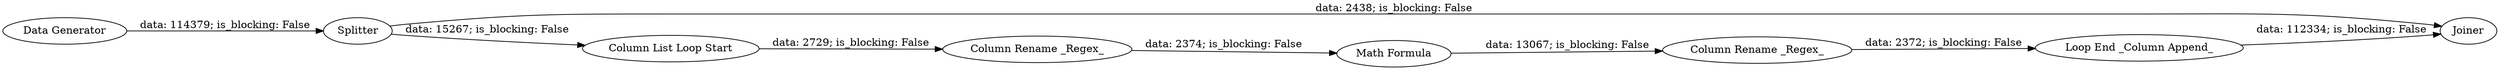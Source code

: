 digraph {
	"-3774347785995545083_1" [label="Data Generator"]
	"-3774347785995545083_9" [label=Splitter]
	"-3774347785995545083_3" [label="Column Rename _Regex_"]
	"-3774347785995545083_5" [label="Math Formula"]
	"-3774347785995545083_8" [label=Joiner]
	"-3774347785995545083_11" [label="Loop End _Column Append_"]
	"-3774347785995545083_4" [label="Column Rename _Regex_"]
	"-3774347785995545083_10" [label="Column List Loop Start"]
	"-3774347785995545083_4" -> "-3774347785995545083_11" [label="data: 2372; is_blocking: False"]
	"-3774347785995545083_11" -> "-3774347785995545083_8" [label="data: 112334; is_blocking: False"]
	"-3774347785995545083_9" -> "-3774347785995545083_10" [label="data: 15267; is_blocking: False"]
	"-3774347785995545083_10" -> "-3774347785995545083_3" [label="data: 2729; is_blocking: False"]
	"-3774347785995545083_3" -> "-3774347785995545083_5" [label="data: 2374; is_blocking: False"]
	"-3774347785995545083_9" -> "-3774347785995545083_8" [label="data: 2438; is_blocking: False"]
	"-3774347785995545083_5" -> "-3774347785995545083_4" [label="data: 13067; is_blocking: False"]
	"-3774347785995545083_1" -> "-3774347785995545083_9" [label="data: 114379; is_blocking: False"]
	rankdir=LR
}
